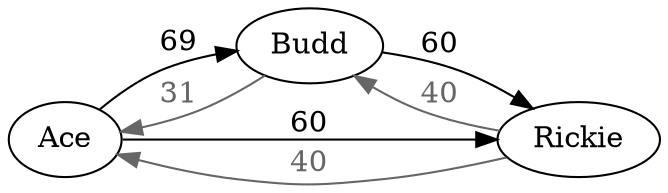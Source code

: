 strict digraph {
  graph [bgcolor=transparent, rankdir="LR"]
  Ace
  Budd
  Rickie
  Ace -> Budd [label=69]
  Budd -> Ace [label=31, color=gray40, fontcolor=gray40]
  Budd -> Rickie [label=60]
  Rickie -> Budd [label=40, color=gray40, fontcolor=gray40]
  Ace -> Rickie [label=60]
  Rickie -> Ace [label=40, color=gray40, fontcolor=gray40]
}
